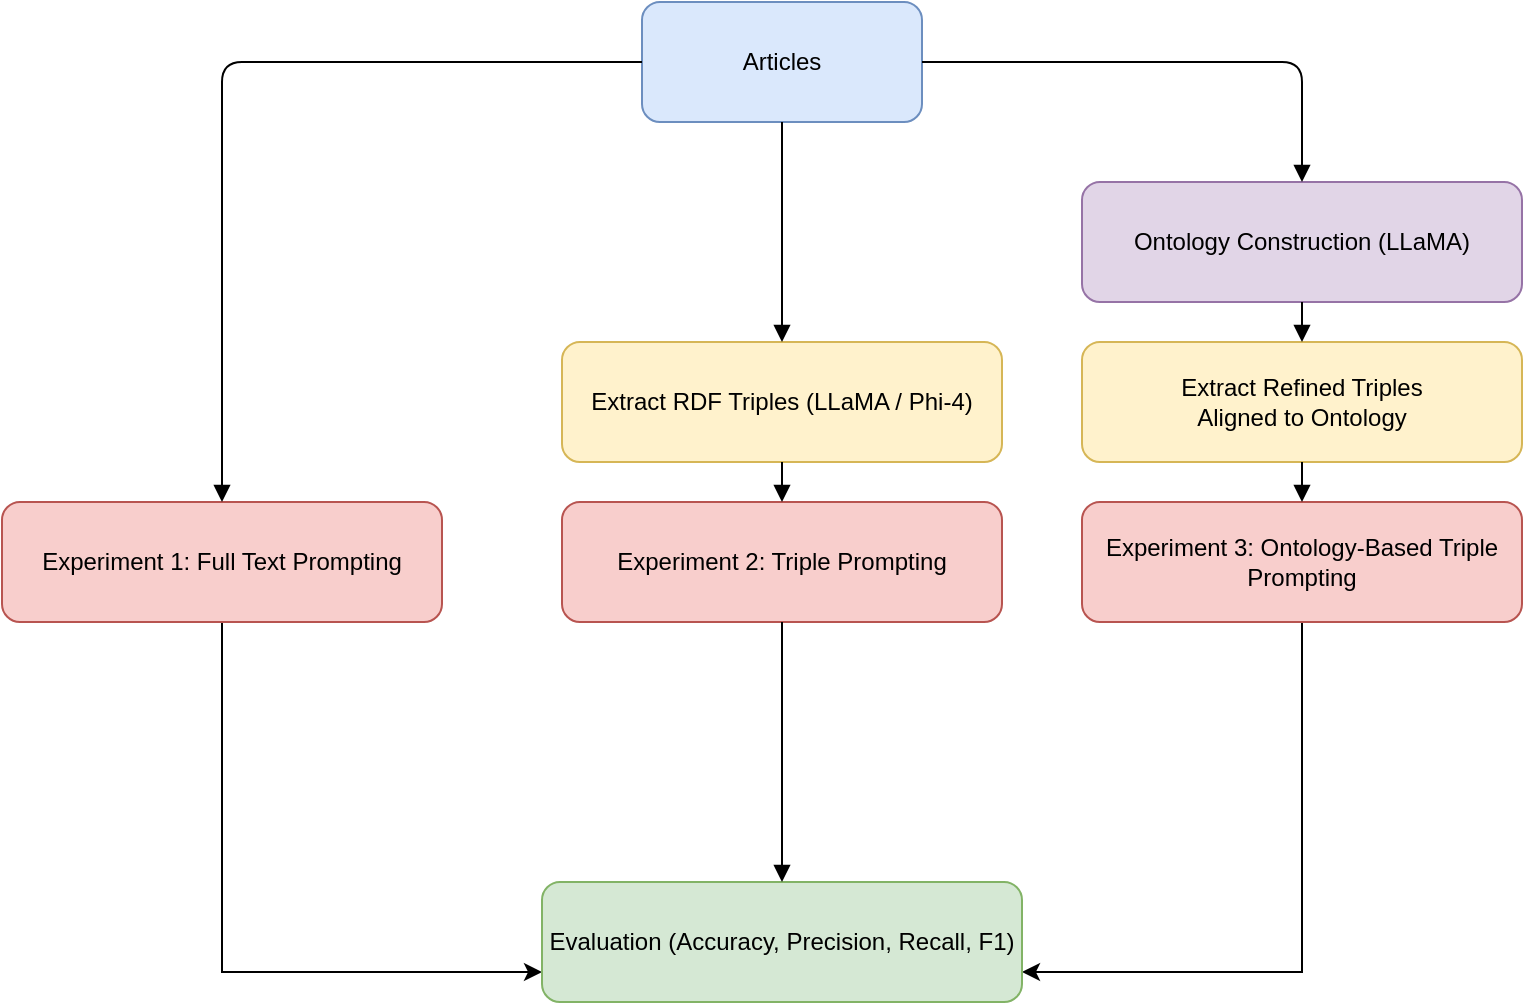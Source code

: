 <mxfile version="26.1.1">
  <diagram name="Disinformation Detection Experiments" id="6zVEg0vWxW1A6ctEU3sv">
    <mxGraphModel dx="2074" dy="1155" grid="1" gridSize="10" guides="1" tooltips="1" connect="1" arrows="1" fold="1" page="1" pageScale="1" pageWidth="827" pageHeight="1169" math="0" shadow="0">
      <root>
        <mxCell id="0" />
        <mxCell id="1" parent="0" />
        <mxCell id="2" value="Articles" style="shape=rectangle;whiteSpace=wrap;rounded=1;fillColor=#dae8fc;strokeColor=#6c8ebf;" parent="1" vertex="1">
          <mxGeometry x="340" y="30" width="140" height="60" as="geometry" />
        </mxCell>
        <mxCell id="zyCFUKB4MpaHXsmLGL9N-18" style="edgeStyle=orthogonalEdgeStyle;rounded=0;orthogonalLoop=1;jettySize=auto;html=1;entryX=0;entryY=0.75;entryDx=0;entryDy=0;" edge="1" parent="1" source="3" target="15">
          <mxGeometry relative="1" as="geometry">
            <Array as="points">
              <mxPoint x="130" y="515" />
            </Array>
          </mxGeometry>
        </mxCell>
        <mxCell id="3" value="Experiment 1: Full Text Prompting" style="shape=rectangle;whiteSpace=wrap;rounded=1;fillColor=#f8cecc;strokeColor=#b85450;" parent="1" vertex="1">
          <mxGeometry x="20" y="280" width="220" height="60" as="geometry" />
        </mxCell>
        <mxCell id="4" style="edgeStyle=orthogonalEdgeStyle;endArrow=block;" parent="1" source="2" target="3" edge="1">
          <mxGeometry relative="1" as="geometry" />
        </mxCell>
        <mxCell id="5" value="Extract RDF Triples (LLaMA / Phi-4)" style="shape=rectangle;whiteSpace=wrap;rounded=1;fillColor=#fff2cc;strokeColor=#d6b656;" parent="1" vertex="1">
          <mxGeometry x="300" y="200" width="220" height="60" as="geometry" />
        </mxCell>
        <mxCell id="6" value="Experiment 2: Triple Prompting" style="shape=rectangle;whiteSpace=wrap;rounded=1;fillColor=#f8cecc;strokeColor=#b85450;" parent="1" vertex="1">
          <mxGeometry x="300" y="280" width="220" height="60" as="geometry" />
        </mxCell>
        <mxCell id="7" style="edgeStyle=orthogonalEdgeStyle;endArrow=block;" parent="1" source="2" target="5" edge="1">
          <mxGeometry relative="1" as="geometry" />
        </mxCell>
        <mxCell id="8" style="edgeStyle=orthogonalEdgeStyle;endArrow=block;" parent="1" source="5" target="6" edge="1">
          <mxGeometry relative="1" as="geometry" />
        </mxCell>
        <mxCell id="9" value="Ontology Construction (LLaMA)" style="shape=rectangle;whiteSpace=wrap;rounded=1;fillColor=#e1d5e7;strokeColor=#9673a6;" parent="1" vertex="1">
          <mxGeometry x="560" y="120" width="220" height="60" as="geometry" />
        </mxCell>
        <mxCell id="10" value="Extract Refined Triples&#xa;Aligned to Ontology" style="shape=rectangle;whiteSpace=wrap;rounded=1;fillColor=#fff2cc;strokeColor=#d6b656;" parent="1" vertex="1">
          <mxGeometry x="560" y="200" width="220" height="60" as="geometry" />
        </mxCell>
        <mxCell id="zyCFUKB4MpaHXsmLGL9N-19" style="edgeStyle=orthogonalEdgeStyle;rounded=0;orthogonalLoop=1;jettySize=auto;html=1;entryX=1;entryY=0.75;entryDx=0;entryDy=0;" edge="1" parent="1" source="11" target="15">
          <mxGeometry relative="1" as="geometry">
            <Array as="points">
              <mxPoint x="670" y="515" />
            </Array>
          </mxGeometry>
        </mxCell>
        <mxCell id="11" value="Experiment 3: Ontology-Based Triple Prompting" style="shape=rectangle;whiteSpace=wrap;rounded=1;fillColor=#f8cecc;strokeColor=#b85450;" parent="1" vertex="1">
          <mxGeometry x="560" y="280" width="220" height="60" as="geometry" />
        </mxCell>
        <mxCell id="12" style="edgeStyle=orthogonalEdgeStyle;endArrow=block;" parent="1" source="2" target="9" edge="1">
          <mxGeometry relative="1" as="geometry" />
        </mxCell>
        <mxCell id="13" style="edgeStyle=orthogonalEdgeStyle;endArrow=block;" parent="1" source="9" target="10" edge="1">
          <mxGeometry relative="1" as="geometry" />
        </mxCell>
        <mxCell id="14" style="edgeStyle=orthogonalEdgeStyle;endArrow=block;" parent="1" source="10" target="11" edge="1">
          <mxGeometry relative="1" as="geometry" />
        </mxCell>
        <mxCell id="15" value="Evaluation (Accuracy, Precision, Recall, F1)" style="shape=rectangle;whiteSpace=wrap;rounded=1;fillColor=#d5e8d4;strokeColor=#82b366;" parent="1" vertex="1">
          <mxGeometry x="290" y="470" width="240" height="60" as="geometry" />
        </mxCell>
        <mxCell id="17" style="edgeStyle=orthogonalEdgeStyle;endArrow=block;" parent="1" source="6" target="15" edge="1">
          <mxGeometry relative="1" as="geometry" />
        </mxCell>
      </root>
    </mxGraphModel>
  </diagram>
</mxfile>
